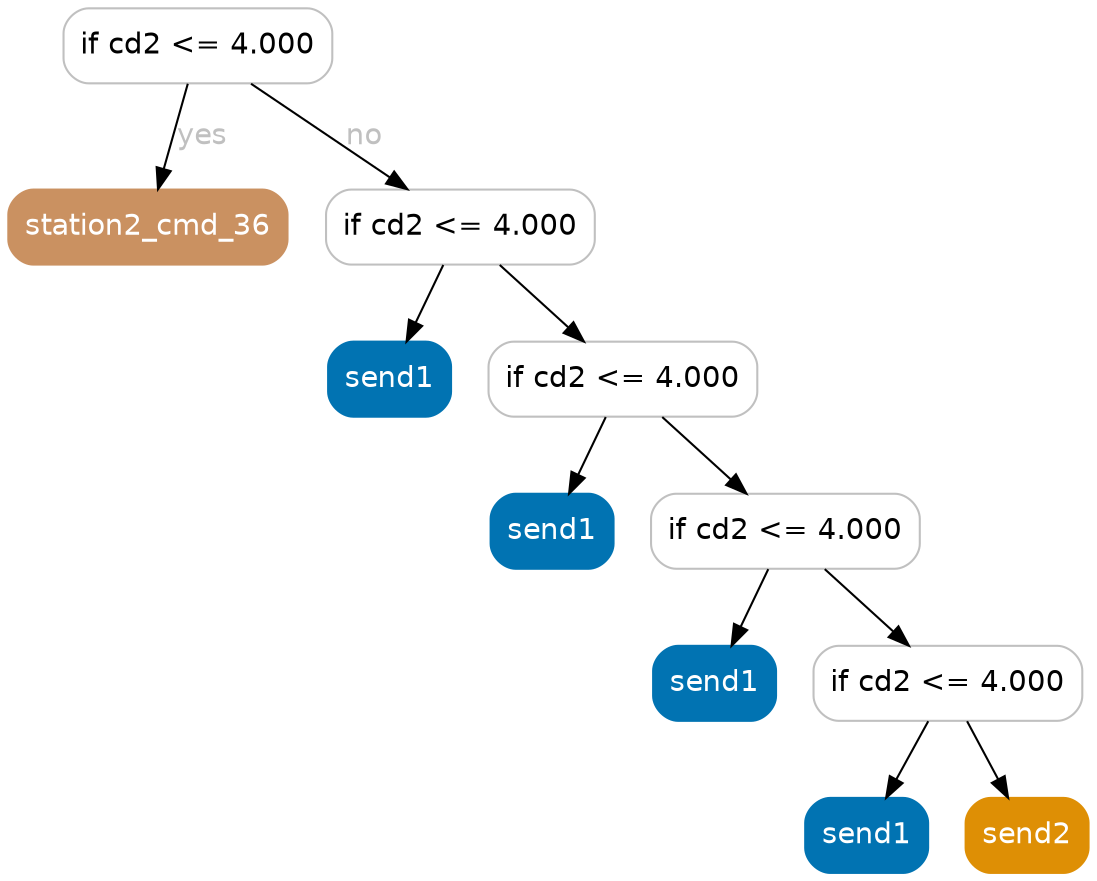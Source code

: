 digraph Tree {
	graph [bb="0,0,518.5,415"];
	node [color=gray,
		fillcolor=white,
		fontname=helvetica,
		label="\N",
		shape=box,
		style="filled, rounded"
	];
	edge [fontname=helvetica];
	0	[height=0.5,
		label="if cd2 <= 4.000",
		pos="91,397",
		width=1.7917];
	1	[color="#ca9161",
		fillcolor="#ca9161",
		fontcolor=white,
		height=0.5,
		label=station2_cmd_36,
		pos="67,310",
		width=1.8611];
	0 -> 1	[fontcolor=gray,
		label=yes,
		lp="93.5,353.5",
		pos="e,71.85,328.18 86.143,378.8 82.825,367.05 78.361,351.24 74.579,337.84"];
	2	[height=0.5,
		label="if cd2 <= 4.000",
		pos="217,310",
		width=1.7917];
	0 -> 2	[fontcolor=gray,
		label=no,
		lp="171,353.5",
		pos="e,191.54,328.18 116.5,378.8 135.71,365.84 162.24,347.94 183.22,333.79"];
	3	[color="#0173b2",
		fillcolor="#0173b2",
		fontcolor=white,
		height=0.5,
		label=send1,
		pos="183,237",
		width=0.81944];
	2 -> 3	[fontcolor=gray,
		pos="e,191.15,255.03 208.77,291.81 204.8,283.53 199.96,273.41 195.54,264.19"];
	4	[height=0.5,
		label="if cd2 <= 4.000",
		pos="295,237",
		width=1.7917];
	2 -> 4	[fontcolor=gray,
		pos="e,276.29,255.03 235.88,291.81 245.75,282.83 257.98,271.69 268.76,261.89"];
	5	[color="#0173b2",
		fillcolor="#0173b2",
		fontcolor=white,
		height=0.5,
		label=send1,
		pos="261,164",
		width=0.81944];
	4 -> 5	[fontcolor=gray,
		pos="e,269.15,182.03 286.77,218.81 282.8,210.53 277.96,200.41 273.54,191.19"];
	6	[height=0.5,
		label="if cd2 <= 4.000",
		pos="373,164",
		width=1.7917];
	4 -> 6	[fontcolor=gray,
		pos="e,354.29,182.03 313.88,218.81 323.75,209.83 335.98,198.69 346.76,188.89"];
	7	[color="#0173b2",
		fillcolor="#0173b2",
		fontcolor=white,
		height=0.5,
		label=send1,
		pos="339,91",
		width=0.81944];
	6 -> 7	[fontcolor=gray,
		pos="e,347.15,109.03 364.77,145.81 360.8,137.53 355.96,127.41 351.54,118.19"];
	8	[height=0.5,
		label="if cd2 <= 4.000",
		pos="451,91",
		width=1.7917];
	6 -> 8	[fontcolor=gray,
		pos="e,432.29,109.03 391.88,145.81 401.75,136.83 413.98,125.69 424.76,115.89"];
	9	[color="#0173b2",
		fillcolor="#0173b2",
		fontcolor=white,
		height=0.5,
		label=send1,
		pos="412,18",
		width=0.81944];
	8 -> 9	[fontcolor=gray,
		pos="e,421.35,36.029 441.56,72.813 436.96,64.441 431.33,54.197 426.23,44.903"];
	10	[color="#de8f05",
		fillcolor="#de8f05",
		fontcolor=white,
		height=0.5,
		label=send2,
		pos="489,18",
		width=0.81944];
	8 -> 10	[fontcolor=gray,
		pos="e,479.89,36.029 460.2,72.813 464.68,64.441 470.16,54.197 475.14,44.903"];
}
